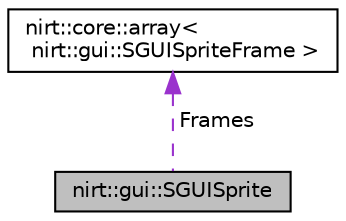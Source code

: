 digraph "nirt::gui::SGUISprite"
{
 // LATEX_PDF_SIZE
  edge [fontname="Helvetica",fontsize="10",labelfontname="Helvetica",labelfontsize="10"];
  node [fontname="Helvetica",fontsize="10",shape=record];
  Node1 [label="nirt::gui::SGUISprite",height=0.2,width=0.4,color="black", fillcolor="grey75", style="filled", fontcolor="black",tooltip="A sprite composed of several frames."];
  Node2 -> Node1 [dir="back",color="darkorchid3",fontsize="10",style="dashed",label=" Frames" ,fontname="Helvetica"];
  Node2 [label="nirt::core::array\<\l nirt::gui::SGUISpriteFrame \>",height=0.2,width=0.4,color="black", fillcolor="white", style="filled",URL="$classnirt_1_1core_1_1array.html",tooltip=" "];
}
